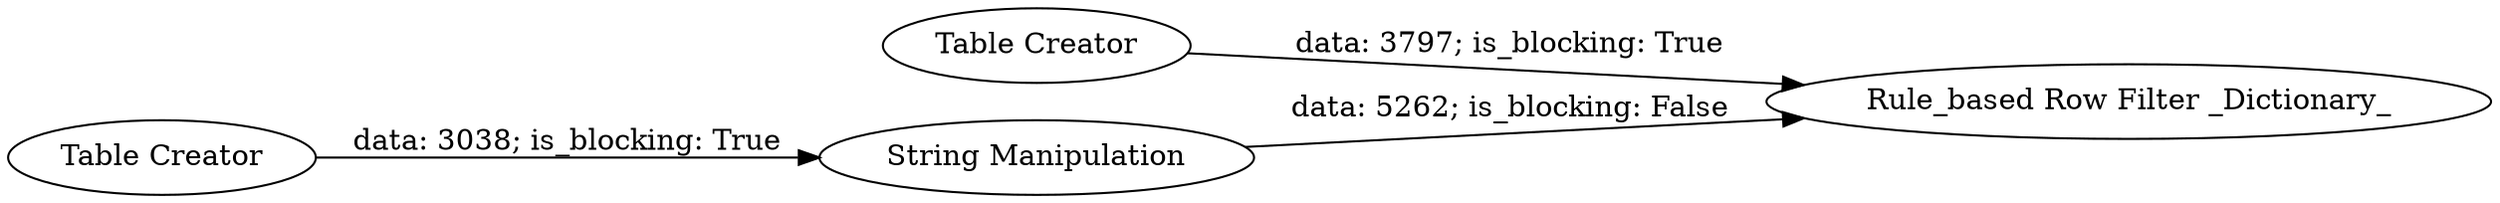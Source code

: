 digraph {
	"5828020671683374015_1" [label="Rule_based Row Filter _Dictionary_"]
	"5828020671683374015_3" [label="Table Creator"]
	"5828020671683374015_5" [label="String Manipulation"]
	"5828020671683374015_4" [label="Table Creator"]
	"5828020671683374015_4" -> "5828020671683374015_5" [label="data: 3038; is_blocking: True"]
	"5828020671683374015_3" -> "5828020671683374015_1" [label="data: 3797; is_blocking: True"]
	"5828020671683374015_5" -> "5828020671683374015_1" [label="data: 5262; is_blocking: False"]
	rankdir=LR
}
